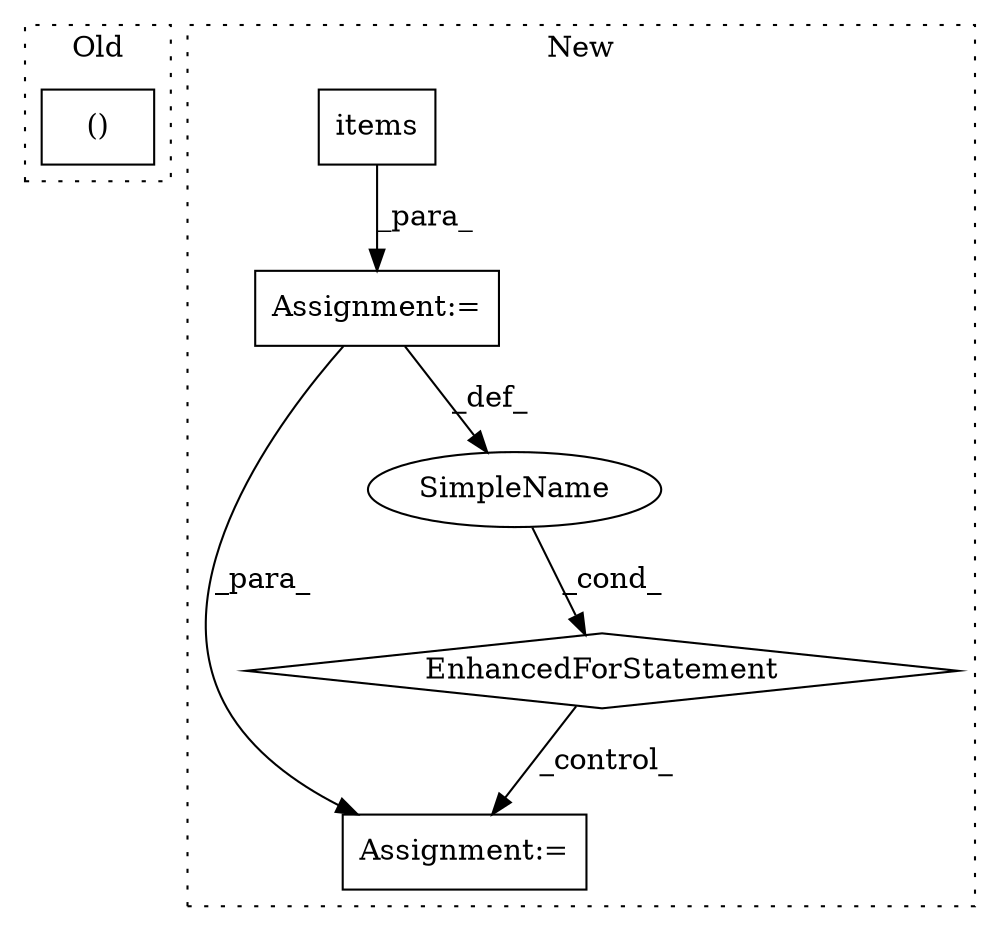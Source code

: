 digraph G {
subgraph cluster0 {
1 [label="()" a="106" s="8882" l="33" shape="box"];
label = "Old";
style="dotted";
}
subgraph cluster1 {
2 [label="items" a="32" s="9175" l="7" shape="box"];
3 [label="Assignment:=" a="7" s="9086,9182" l="65,2" shape="box"];
4 [label="EnhancedForStatement" a="70" s="9086,9182" l="65,2" shape="diamond"];
5 [label="Assignment:=" a="7" s="9245,9354" l="61,2" shape="box"];
6 [label="SimpleName" a="42" s="9155" l="5" shape="ellipse"];
label = "New";
style="dotted";
}
2 -> 3 [label="_para_"];
3 -> 5 [label="_para_"];
3 -> 6 [label="_def_"];
4 -> 5 [label="_control_"];
6 -> 4 [label="_cond_"];
}